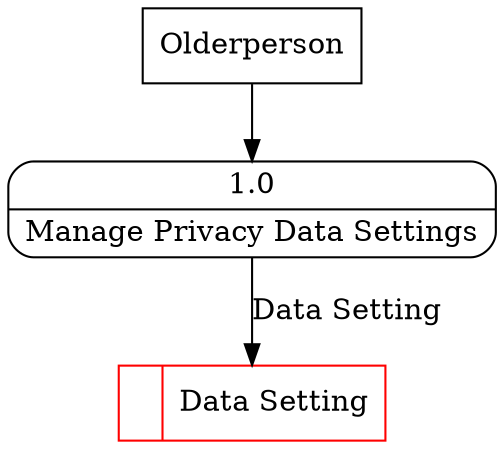 digraph dfd2{ 
node[shape=record]
200 [label="<f0>  |<f1> Data Setting " color=red];
201 [label="Olderperson" shape=box];
202 [label="{<f0> 1.0|<f1> Manage Privacy Data Settings }" shape=Mrecord];
201 -> 202
202 -> 200 [label="Data Setting"]
}